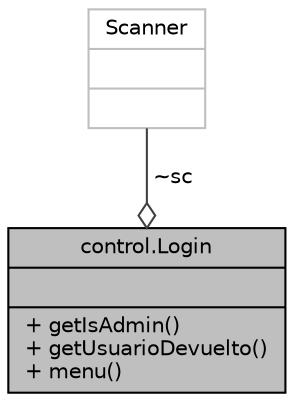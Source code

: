 digraph "control.Login"
{
 // LATEX_PDF_SIZE
  edge [fontname="Helvetica",fontsize="10",labelfontname="Helvetica",labelfontsize="10"];
  node [fontname="Helvetica",fontsize="10",shape=record];
  Node1 [label="{control.Login\n||+ getIsAdmin()\l+ getUsuarioDevuelto()\l+ menu()\l}",height=0.2,width=0.4,color="black", fillcolor="grey75", style="filled", fontcolor="black",tooltip=" "];
  Node2 -> Node1 [color="grey25",fontsize="10",style="solid",label=" ~sc" ,arrowhead="odiamond",fontname="Helvetica"];
  Node2 [label="{Scanner\n||}",height=0.2,width=0.4,color="grey75", fillcolor="white", style="filled",tooltip=" "];
}
